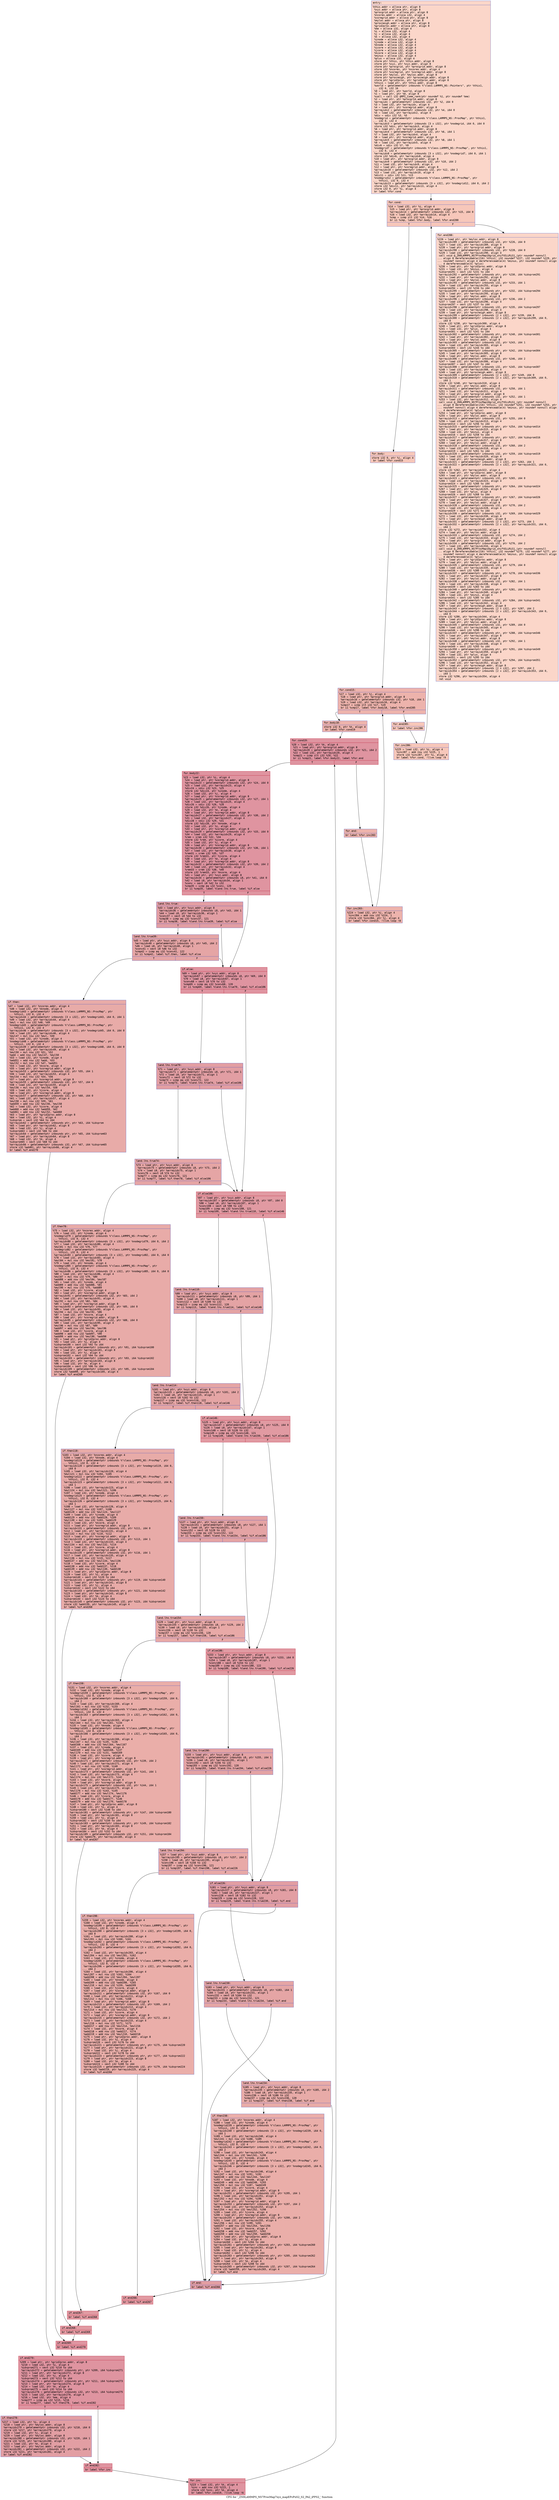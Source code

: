 digraph "CFG for '_ZN9LAMMPS_NS7ProcMap7xyz_mapEPcPiiS2_S2_PA2_iPPS2_' function" {
	label="CFG for '_ZN9LAMMPS_NS7ProcMap7xyz_mapEPcPiiS2_S2_PA2_iPPS2_' function";

	Node0x56099a56e710 [shape=record,color="#3d50c3ff", style=filled, fillcolor="#f6a38570" fontname="Courier",label="{entry:\l|  %this.addr = alloca ptr, align 8\l  %xyz.addr = alloca ptr, align 8\l  %procgrid.addr = alloca ptr, align 8\l  %ncores.addr = alloca i32, align 4\l  %coregrid.addr = alloca ptr, align 8\l  %myloc.addr = alloca ptr, align 8\l  %procneigh.addr = alloca ptr, align 8\l  %grid2proc.addr = alloca ptr, align 8\l  %me = alloca i32, align 4\l  %i = alloca i32, align 4\l  %j = alloca i32, align 4\l  %k = alloca i32, align 4\l  %inode = alloca i32, align 4\l  %jnode = alloca i32, align 4\l  %knode = alloca i32, align 4\l  %icore = alloca i32, align 4\l  %jcore = alloca i32, align 4\l  %kcore = alloca i32, align 4\l  %minus = alloca i32, align 4\l  %plus = alloca i32, align 4\l  store ptr %this, ptr %this.addr, align 8\l  store ptr %xyz, ptr %xyz.addr, align 8\l  store ptr %procgrid, ptr %procgrid.addr, align 8\l  store i32 %ncores, ptr %ncores.addr, align 4\l  store ptr %coregrid, ptr %coregrid.addr, align 8\l  store ptr %myloc, ptr %myloc.addr, align 8\l  store ptr %procneigh, ptr %procneigh.addr, align 8\l  store ptr %grid2proc, ptr %grid2proc.addr, align 8\l  %this1 = load ptr, ptr %this.addr, align 8\l  %world = getelementptr inbounds %\"class.LAMMPS_NS::Pointers\", ptr %this1,\l... i32 0, i32 16\l  %0 = load ptr, ptr %world, align 8\l  %1 = load ptr, ptr %0, align 8\l  %call = call i32 @MPI_Comm_rank(ptr noundef %1, ptr noundef %me)\l  %2 = load ptr, ptr %procgrid.addr, align 8\l  %arrayidx = getelementptr inbounds i32, ptr %2, i64 0\l  %3 = load i32, ptr %arrayidx, align 4\l  %4 = load ptr, ptr %coregrid.addr, align 8\l  %arrayidx2 = getelementptr inbounds i32, ptr %4, i64 0\l  %5 = load i32, ptr %arrayidx2, align 4\l  %div = sdiv i32 %3, %5\l  %nodegrid = getelementptr inbounds %\"class.LAMMPS_NS::ProcMap\", ptr %this1,\l... i32 0, i32 4\l  %arrayidx3 = getelementptr inbounds [3 x i32], ptr %nodegrid, i64 0, i64 0\l  store i32 %div, ptr %arrayidx3, align 4\l  %6 = load ptr, ptr %procgrid.addr, align 8\l  %arrayidx4 = getelementptr inbounds i32, ptr %6, i64 1\l  %7 = load i32, ptr %arrayidx4, align 4\l  %8 = load ptr, ptr %coregrid.addr, align 8\l  %arrayidx5 = getelementptr inbounds i32, ptr %8, i64 1\l  %9 = load i32, ptr %arrayidx5, align 4\l  %div6 = sdiv i32 %7, %9\l  %nodegrid7 = getelementptr inbounds %\"class.LAMMPS_NS::ProcMap\", ptr %this1,\l... i32 0, i32 4\l  %arrayidx8 = getelementptr inbounds [3 x i32], ptr %nodegrid7, i64 0, i64 1\l  store i32 %div6, ptr %arrayidx8, align 4\l  %10 = load ptr, ptr %procgrid.addr, align 8\l  %arrayidx9 = getelementptr inbounds i32, ptr %10, i64 2\l  %11 = load i32, ptr %arrayidx9, align 4\l  %12 = load ptr, ptr %coregrid.addr, align 8\l  %arrayidx10 = getelementptr inbounds i32, ptr %12, i64 2\l  %13 = load i32, ptr %arrayidx10, align 4\l  %div11 = sdiv i32 %11, %13\l  %nodegrid12 = getelementptr inbounds %\"class.LAMMPS_NS::ProcMap\", ptr\l... %this1, i32 0, i32 4\l  %arrayidx13 = getelementptr inbounds [3 x i32], ptr %nodegrid12, i64 0, i64 2\l  store i32 %div11, ptr %arrayidx13, align 4\l  store i32 0, ptr %i, align 4\l  br label %for.cond\l}"];
	Node0x56099a56e710 -> Node0x56099a573810[tooltip="entry -> for.cond\nProbability 100.00%" ];
	Node0x56099a573810 [shape=record,color="#3d50c3ff", style=filled, fillcolor="#ec7f6370" fontname="Courier",label="{for.cond:\l|  %14 = load i32, ptr %i, align 4\l  %15 = load ptr, ptr %procgrid.addr, align 8\l  %arrayidx14 = getelementptr inbounds i32, ptr %15, i64 0\l  %16 = load i32, ptr %arrayidx14, align 4\l  %cmp = icmp slt i32 %14, %16\l  br i1 %cmp, label %for.body, label %for.end288\l|{<s0>T|<s1>F}}"];
	Node0x56099a573810:s0 -> Node0x56099a571830[tooltip="for.cond -> for.body\nProbability 96.88%" ];
	Node0x56099a573810:s1 -> Node0x56099a5718b0[tooltip="for.cond -> for.end288\nProbability 3.12%" ];
	Node0x56099a571830 [shape=record,color="#3d50c3ff", style=filled, fillcolor="#ec7f6370" fontname="Courier",label="{for.body:\l|  store i32 0, ptr %j, align 4\l  br label %for.cond15\l}"];
	Node0x56099a571830 -> Node0x56099a574190[tooltip="for.body -> for.cond15\nProbability 100.00%" ];
	Node0x56099a574190 [shape=record,color="#3d50c3ff", style=filled, fillcolor="#d6524470" fontname="Courier",label="{for.cond15:\l|  %17 = load i32, ptr %j, align 4\l  %18 = load ptr, ptr %procgrid.addr, align 8\l  %arrayidx16 = getelementptr inbounds i32, ptr %18, i64 1\l  %19 = load i32, ptr %arrayidx16, align 4\l  %cmp17 = icmp slt i32 %17, %19\l  br i1 %cmp17, label %for.body18, label %for.end285\l|{<s0>T|<s1>F}}"];
	Node0x56099a574190:s0 -> Node0x56099a574550[tooltip="for.cond15 -> for.body18\nProbability 96.88%" ];
	Node0x56099a574190:s1 -> Node0x56099a5745d0[tooltip="for.cond15 -> for.end285\nProbability 3.12%" ];
	Node0x56099a574550 [shape=record,color="#3d50c3ff", style=filled, fillcolor="#d6524470" fontname="Courier",label="{for.body18:\l|  store i32 0, ptr %k, align 4\l  br label %for.cond19\l}"];
	Node0x56099a574550 -> Node0x56099a5747a0[tooltip="for.body18 -> for.cond19\nProbability 100.00%" ];
	Node0x56099a5747a0 [shape=record,color="#b70d28ff", style=filled, fillcolor="#b70d2870" fontname="Courier",label="{for.cond19:\l|  %20 = load i32, ptr %k, align 4\l  %21 = load ptr, ptr %procgrid.addr, align 8\l  %arrayidx20 = getelementptr inbounds i32, ptr %21, i64 2\l  %22 = load i32, ptr %arrayidx20, align 4\l  %cmp21 = icmp slt i32 %20, %22\l  br i1 %cmp21, label %for.body22, label %for.end\l|{<s0>T|<s1>F}}"];
	Node0x56099a5747a0:s0 -> Node0x56099a574b90[tooltip="for.cond19 -> for.body22\nProbability 96.88%" ];
	Node0x56099a5747a0:s1 -> Node0x56099a574c10[tooltip="for.cond19 -> for.end\nProbability 3.12%" ];
	Node0x56099a574b90 [shape=record,color="#b70d28ff", style=filled, fillcolor="#b70d2870" fontname="Courier",label="{for.body22:\l|  %23 = load i32, ptr %i, align 4\l  %24 = load ptr, ptr %coregrid.addr, align 8\l  %arrayidx23 = getelementptr inbounds i32, ptr %24, i64 0\l  %25 = load i32, ptr %arrayidx23, align 4\l  %div24 = sdiv i32 %23, %25\l  store i32 %div24, ptr %inode, align 4\l  %26 = load i32, ptr %j, align 4\l  %27 = load ptr, ptr %coregrid.addr, align 8\l  %arrayidx25 = getelementptr inbounds i32, ptr %27, i64 1\l  %28 = load i32, ptr %arrayidx25, align 4\l  %div26 = sdiv i32 %26, %28\l  store i32 %div26, ptr %jnode, align 4\l  %29 = load i32, ptr %k, align 4\l  %30 = load ptr, ptr %coregrid.addr, align 8\l  %arrayidx27 = getelementptr inbounds i32, ptr %30, i64 2\l  %31 = load i32, ptr %arrayidx27, align 4\l  %div28 = sdiv i32 %29, %31\l  store i32 %div28, ptr %knode, align 4\l  %32 = load i32, ptr %i, align 4\l  %33 = load ptr, ptr %coregrid.addr, align 8\l  %arrayidx29 = getelementptr inbounds i32, ptr %33, i64 0\l  %34 = load i32, ptr %arrayidx29, align 4\l  %rem = srem i32 %32, %34\l  store i32 %rem, ptr %icore, align 4\l  %35 = load i32, ptr %j, align 4\l  %36 = load ptr, ptr %coregrid.addr, align 8\l  %arrayidx30 = getelementptr inbounds i32, ptr %36, i64 1\l  %37 = load i32, ptr %arrayidx30, align 4\l  %rem31 = srem i32 %35, %37\l  store i32 %rem31, ptr %jcore, align 4\l  %38 = load i32, ptr %k, align 4\l  %39 = load ptr, ptr %coregrid.addr, align 8\l  %arrayidx32 = getelementptr inbounds i32, ptr %39, i64 2\l  %40 = load i32, ptr %arrayidx32, align 4\l  %rem33 = srem i32 %38, %40\l  store i32 %rem33, ptr %kcore, align 4\l  %41 = load ptr, ptr %xyz.addr, align 8\l  %arrayidx34 = getelementptr inbounds i8, ptr %41, i64 0\l  %42 = load i8, ptr %arrayidx34, align 1\l  %conv = sext i8 %42 to i32\l  %cmp35 = icmp eq i32 %conv, 120\l  br i1 %cmp35, label %land.lhs.true, label %if.else\l|{<s0>T|<s1>F}}"];
	Node0x56099a574b90:s0 -> Node0x56099a576600[tooltip="for.body22 -> land.lhs.true\nProbability 50.00%" ];
	Node0x56099a574b90:s1 -> Node0x56099a576680[tooltip="for.body22 -> if.else\nProbability 50.00%" ];
	Node0x56099a576600 [shape=record,color="#3d50c3ff", style=filled, fillcolor="#be242e70" fontname="Courier",label="{land.lhs.true:\l|  %43 = load ptr, ptr %xyz.addr, align 8\l  %arrayidx36 = getelementptr inbounds i8, ptr %43, i64 1\l  %44 = load i8, ptr %arrayidx36, align 1\l  %conv37 = sext i8 %44 to i32\l  %cmp38 = icmp eq i32 %conv37, 121\l  br i1 %cmp38, label %land.lhs.true39, label %if.else\l|{<s0>T|<s1>F}}"];
	Node0x56099a576600:s0 -> Node0x56099a576ab0[tooltip="land.lhs.true -> land.lhs.true39\nProbability 50.00%" ];
	Node0x56099a576600:s1 -> Node0x56099a576680[tooltip="land.lhs.true -> if.else\nProbability 50.00%" ];
	Node0x56099a576ab0 [shape=record,color="#3d50c3ff", style=filled, fillcolor="#c5333470" fontname="Courier",label="{land.lhs.true39:\l|  %45 = load ptr, ptr %xyz.addr, align 8\l  %arrayidx40 = getelementptr inbounds i8, ptr %45, i64 2\l  %46 = load i8, ptr %arrayidx40, align 1\l  %conv41 = sext i8 %46 to i32\l  %cmp42 = icmp eq i32 %conv41, 122\l  br i1 %cmp42, label %if.then, label %if.else\l|{<s0>T|<s1>F}}"];
	Node0x56099a576ab0:s0 -> Node0x56099a576ef0[tooltip="land.lhs.true39 -> if.then\nProbability 50.00%" ];
	Node0x56099a576ab0:s1 -> Node0x56099a576680[tooltip="land.lhs.true39 -> if.else\nProbability 50.00%" ];
	Node0x56099a576ef0 [shape=record,color="#3d50c3ff", style=filled, fillcolor="#cc403a70" fontname="Courier",label="{if.then:\l|  %47 = load i32, ptr %ncores.addr, align 4\l  %48 = load i32, ptr %knode, align 4\l  %nodegrid43 = getelementptr inbounds %\"class.LAMMPS_NS::ProcMap\", ptr\l... %this1, i32 0, i32 4\l  %arrayidx44 = getelementptr inbounds [3 x i32], ptr %nodegrid43, i64 0, i64 1\l  %49 = load i32, ptr %arrayidx44, align 4\l  %mul = mul nsw i32 %48, %49\l  %nodegrid45 = getelementptr inbounds %\"class.LAMMPS_NS::ProcMap\", ptr\l... %this1, i32 0, i32 4\l  %arrayidx46 = getelementptr inbounds [3 x i32], ptr %nodegrid45, i64 0, i64 0\l  %50 = load i32, ptr %arrayidx46, align 4\l  %mul47 = mul nsw i32 %mul, %50\l  %51 = load i32, ptr %jnode, align 4\l  %nodegrid48 = getelementptr inbounds %\"class.LAMMPS_NS::ProcMap\", ptr\l... %this1, i32 0, i32 4\l  %arrayidx49 = getelementptr inbounds [3 x i32], ptr %nodegrid48, i64 0, i64 0\l  %52 = load i32, ptr %arrayidx49, align 4\l  %mul50 = mul nsw i32 %51, %52\l  %add = add nsw i32 %mul47, %mul50\l  %53 = load i32, ptr %inode, align 4\l  %add51 = add nsw i32 %add, %53\l  %mul52 = mul nsw i32 %47, %add51\l  %54 = load i32, ptr %kcore, align 4\l  %55 = load ptr, ptr %coregrid.addr, align 8\l  %arrayidx53 = getelementptr inbounds i32, ptr %55, i64 1\l  %56 = load i32, ptr %arrayidx53, align 4\l  %mul54 = mul nsw i32 %54, %56\l  %57 = load ptr, ptr %coregrid.addr, align 8\l  %arrayidx55 = getelementptr inbounds i32, ptr %57, i64 0\l  %58 = load i32, ptr %arrayidx55, align 4\l  %mul56 = mul nsw i32 %mul54, %58\l  %59 = load i32, ptr %jcore, align 4\l  %60 = load ptr, ptr %coregrid.addr, align 8\l  %arrayidx57 = getelementptr inbounds i32, ptr %60, i64 0\l  %61 = load i32, ptr %arrayidx57, align 4\l  %mul58 = mul nsw i32 %59, %61\l  %add59 = add nsw i32 %mul56, %mul58\l  %62 = load i32, ptr %icore, align 4\l  %add60 = add nsw i32 %add59, %62\l  %add61 = add nsw i32 %mul52, %add60\l  %63 = load ptr, ptr %grid2proc.addr, align 8\l  %64 = load i32, ptr %i, align 4\l  %idxprom = sext i32 %64 to i64\l  %arrayidx62 = getelementptr inbounds ptr, ptr %63, i64 %idxprom\l  %65 = load ptr, ptr %arrayidx62, align 8\l  %66 = load i32, ptr %j, align 4\l  %idxprom63 = sext i32 %66 to i64\l  %arrayidx64 = getelementptr inbounds ptr, ptr %65, i64 %idxprom63\l  %67 = load ptr, ptr %arrayidx64, align 8\l  %68 = load i32, ptr %k, align 4\l  %idxprom65 = sext i32 %68 to i64\l  %arrayidx66 = getelementptr inbounds i32, ptr %67, i64 %idxprom65\l  store i32 %add61, ptr %arrayidx66, align 4\l  br label %if.end270\l}"];
	Node0x56099a576ef0 -> Node0x56099a579e50[tooltip="if.then -> if.end270\nProbability 100.00%" ];
	Node0x56099a576680 [shape=record,color="#b70d28ff", style=filled, fillcolor="#b70d2870" fontname="Courier",label="{if.else:\l|  %69 = load ptr, ptr %xyz.addr, align 8\l  %arrayidx67 = getelementptr inbounds i8, ptr %69, i64 0\l  %70 = load i8, ptr %arrayidx67, align 1\l  %conv68 = sext i8 %70 to i32\l  %cmp69 = icmp eq i32 %conv68, 120\l  br i1 %cmp69, label %land.lhs.true70, label %if.else106\l|{<s0>T|<s1>F}}"];
	Node0x56099a576680:s0 -> Node0x56099a57a250[tooltip="if.else -> land.lhs.true70\nProbability 50.00%" ];
	Node0x56099a576680:s1 -> Node0x56099a57a2d0[tooltip="if.else -> if.else106\nProbability 50.00%" ];
	Node0x56099a57a250 [shape=record,color="#3d50c3ff", style=filled, fillcolor="#be242e70" fontname="Courier",label="{land.lhs.true70:\l|  %71 = load ptr, ptr %xyz.addr, align 8\l  %arrayidx71 = getelementptr inbounds i8, ptr %71, i64 1\l  %72 = load i8, ptr %arrayidx71, align 1\l  %conv72 = sext i8 %72 to i32\l  %cmp73 = icmp eq i32 %conv72, 122\l  br i1 %cmp73, label %land.lhs.true74, label %if.else106\l|{<s0>T|<s1>F}}"];
	Node0x56099a57a250:s0 -> Node0x56099a57a710[tooltip="land.lhs.true70 -> land.lhs.true74\nProbability 50.00%" ];
	Node0x56099a57a250:s1 -> Node0x56099a57a2d0[tooltip="land.lhs.true70 -> if.else106\nProbability 50.00%" ];
	Node0x56099a57a710 [shape=record,color="#3d50c3ff", style=filled, fillcolor="#c5333470" fontname="Courier",label="{land.lhs.true74:\l|  %73 = load ptr, ptr %xyz.addr, align 8\l  %arrayidx75 = getelementptr inbounds i8, ptr %73, i64 2\l  %74 = load i8, ptr %arrayidx75, align 1\l  %conv76 = sext i8 %74 to i32\l  %cmp77 = icmp eq i32 %conv76, 121\l  br i1 %cmp77, label %if.then78, label %if.else106\l|{<s0>T|<s1>F}}"];
	Node0x56099a57a710:s0 -> Node0x56099a57ab50[tooltip="land.lhs.true74 -> if.then78\nProbability 50.00%" ];
	Node0x56099a57a710:s1 -> Node0x56099a57a2d0[tooltip="land.lhs.true74 -> if.else106\nProbability 50.00%" ];
	Node0x56099a57ab50 [shape=record,color="#3d50c3ff", style=filled, fillcolor="#cc403a70" fontname="Courier",label="{if.then78:\l|  %75 = load i32, ptr %ncores.addr, align 4\l  %76 = load i32, ptr %jnode, align 4\l  %nodegrid79 = getelementptr inbounds %\"class.LAMMPS_NS::ProcMap\", ptr\l... %this1, i32 0, i32 4\l  %arrayidx80 = getelementptr inbounds [3 x i32], ptr %nodegrid79, i64 0, i64 2\l  %77 = load i32, ptr %arrayidx80, align 4\l  %mul81 = mul nsw i32 %76, %77\l  %nodegrid82 = getelementptr inbounds %\"class.LAMMPS_NS::ProcMap\", ptr\l... %this1, i32 0, i32 4\l  %arrayidx83 = getelementptr inbounds [3 x i32], ptr %nodegrid82, i64 0, i64 0\l  %78 = load i32, ptr %arrayidx83, align 4\l  %mul84 = mul nsw i32 %mul81, %78\l  %79 = load i32, ptr %knode, align 4\l  %nodegrid85 = getelementptr inbounds %\"class.LAMMPS_NS::ProcMap\", ptr\l... %this1, i32 0, i32 4\l  %arrayidx86 = getelementptr inbounds [3 x i32], ptr %nodegrid85, i64 0, i64 0\l  %80 = load i32, ptr %arrayidx86, align 4\l  %mul87 = mul nsw i32 %79, %80\l  %add88 = add nsw i32 %mul84, %mul87\l  %81 = load i32, ptr %inode, align 4\l  %add89 = add nsw i32 %add88, %81\l  %mul90 = mul nsw i32 %75, %add89\l  %82 = load i32, ptr %jcore, align 4\l  %83 = load ptr, ptr %coregrid.addr, align 8\l  %arrayidx91 = getelementptr inbounds i32, ptr %83, i64 2\l  %84 = load i32, ptr %arrayidx91, align 4\l  %mul92 = mul nsw i32 %82, %84\l  %85 = load ptr, ptr %coregrid.addr, align 8\l  %arrayidx93 = getelementptr inbounds i32, ptr %85, i64 0\l  %86 = load i32, ptr %arrayidx93, align 4\l  %mul94 = mul nsw i32 %mul92, %86\l  %87 = load i32, ptr %kcore, align 4\l  %88 = load ptr, ptr %coregrid.addr, align 8\l  %arrayidx95 = getelementptr inbounds i32, ptr %88, i64 0\l  %89 = load i32, ptr %arrayidx95, align 4\l  %mul96 = mul nsw i32 %87, %89\l  %add97 = add nsw i32 %mul94, %mul96\l  %90 = load i32, ptr %icore, align 4\l  %add98 = add nsw i32 %add97, %90\l  %add99 = add nsw i32 %mul90, %add98\l  %91 = load ptr, ptr %grid2proc.addr, align 8\l  %92 = load i32, ptr %i, align 4\l  %idxprom100 = sext i32 %92 to i64\l  %arrayidx101 = getelementptr inbounds ptr, ptr %91, i64 %idxprom100\l  %93 = load ptr, ptr %arrayidx101, align 8\l  %94 = load i32, ptr %j, align 4\l  %idxprom102 = sext i32 %94 to i64\l  %arrayidx103 = getelementptr inbounds ptr, ptr %93, i64 %idxprom102\l  %95 = load ptr, ptr %arrayidx103, align 8\l  %96 = load i32, ptr %k, align 4\l  %idxprom104 = sext i32 %96 to i64\l  %arrayidx105 = getelementptr inbounds i32, ptr %95, i64 %idxprom104\l  store i32 %add99, ptr %arrayidx105, align 4\l  br label %if.end269\l}"];
	Node0x56099a57ab50 -> Node0x56099a577320[tooltip="if.then78 -> if.end269\nProbability 100.00%" ];
	Node0x56099a57a2d0 [shape=record,color="#b70d28ff", style=filled, fillcolor="#bb1b2c70" fontname="Courier",label="{if.else106:\l|  %97 = load ptr, ptr %xyz.addr, align 8\l  %arrayidx107 = getelementptr inbounds i8, ptr %97, i64 0\l  %98 = load i8, ptr %arrayidx107, align 1\l  %conv108 = sext i8 %98 to i32\l  %cmp109 = icmp eq i32 %conv108, 121\l  br i1 %cmp109, label %land.lhs.true110, label %if.else146\l|{<s0>T|<s1>F}}"];
	Node0x56099a57a2d0:s0 -> Node0x56099a577750[tooltip="if.else106 -> land.lhs.true110\nProbability 50.00%" ];
	Node0x56099a57a2d0:s1 -> Node0x56099a5777f0[tooltip="if.else106 -> if.else146\nProbability 50.00%" ];
	Node0x56099a577750 [shape=record,color="#3d50c3ff", style=filled, fillcolor="#c32e3170" fontname="Courier",label="{land.lhs.true110:\l|  %99 = load ptr, ptr %xyz.addr, align 8\l  %arrayidx111 = getelementptr inbounds i8, ptr %99, i64 1\l  %100 = load i8, ptr %arrayidx111, align 1\l  %conv112 = sext i8 %100 to i32\l  %cmp113 = icmp eq i32 %conv112, 120\l  br i1 %cmp113, label %land.lhs.true114, label %if.else146\l|{<s0>T|<s1>F}}"];
	Node0x56099a577750:s0 -> Node0x56099a57dde0[tooltip="land.lhs.true110 -> land.lhs.true114\nProbability 50.00%" ];
	Node0x56099a577750:s1 -> Node0x56099a5777f0[tooltip="land.lhs.true110 -> if.else146\nProbability 50.00%" ];
	Node0x56099a57dde0 [shape=record,color="#3d50c3ff", style=filled, fillcolor="#c5333470" fontname="Courier",label="{land.lhs.true114:\l|  %101 = load ptr, ptr %xyz.addr, align 8\l  %arrayidx115 = getelementptr inbounds i8, ptr %101, i64 2\l  %102 = load i8, ptr %arrayidx115, align 1\l  %conv116 = sext i8 %102 to i32\l  %cmp117 = icmp eq i32 %conv116, 122\l  br i1 %cmp117, label %if.then118, label %if.else146\l|{<s0>T|<s1>F}}"];
	Node0x56099a57dde0:s0 -> Node0x56099a57e1f0[tooltip="land.lhs.true114 -> if.then118\nProbability 50.00%" ];
	Node0x56099a57dde0:s1 -> Node0x56099a5777f0[tooltip="land.lhs.true114 -> if.else146\nProbability 50.00%" ];
	Node0x56099a57e1f0 [shape=record,color="#3d50c3ff", style=filled, fillcolor="#cc403a70" fontname="Courier",label="{if.then118:\l|  %103 = load i32, ptr %ncores.addr, align 4\l  %104 = load i32, ptr %knode, align 4\l  %nodegrid119 = getelementptr inbounds %\"class.LAMMPS_NS::ProcMap\", ptr\l... %this1, i32 0, i32 4\l  %arrayidx120 = getelementptr inbounds [3 x i32], ptr %nodegrid119, i64 0,\l... i64 0\l  %105 = load i32, ptr %arrayidx120, align 4\l  %mul121 = mul nsw i32 %104, %105\l  %nodegrid122 = getelementptr inbounds %\"class.LAMMPS_NS::ProcMap\", ptr\l... %this1, i32 0, i32 4\l  %arrayidx123 = getelementptr inbounds [3 x i32], ptr %nodegrid122, i64 0,\l... i64 1\l  %106 = load i32, ptr %arrayidx123, align 4\l  %mul124 = mul nsw i32 %mul121, %106\l  %107 = load i32, ptr %inode, align 4\l  %nodegrid125 = getelementptr inbounds %\"class.LAMMPS_NS::ProcMap\", ptr\l... %this1, i32 0, i32 4\l  %arrayidx126 = getelementptr inbounds [3 x i32], ptr %nodegrid125, i64 0,\l... i64 1\l  %108 = load i32, ptr %arrayidx126, align 4\l  %mul127 = mul nsw i32 %107, %108\l  %add128 = add nsw i32 %mul124, %mul127\l  %109 = load i32, ptr %jnode, align 4\l  %add129 = add nsw i32 %add128, %109\l  %mul130 = mul nsw i32 %103, %add129\l  %110 = load i32, ptr %kcore, align 4\l  %111 = load ptr, ptr %coregrid.addr, align 8\l  %arrayidx131 = getelementptr inbounds i32, ptr %111, i64 0\l  %112 = load i32, ptr %arrayidx131, align 4\l  %mul132 = mul nsw i32 %110, %112\l  %113 = load ptr, ptr %coregrid.addr, align 8\l  %arrayidx133 = getelementptr inbounds i32, ptr %113, i64 1\l  %114 = load i32, ptr %arrayidx133, align 4\l  %mul134 = mul nsw i32 %mul132, %114\l  %115 = load i32, ptr %icore, align 4\l  %116 = load ptr, ptr %coregrid.addr, align 8\l  %arrayidx135 = getelementptr inbounds i32, ptr %116, i64 1\l  %117 = load i32, ptr %arrayidx135, align 4\l  %mul136 = mul nsw i32 %115, %117\l  %add137 = add nsw i32 %mul134, %mul136\l  %118 = load i32, ptr %jcore, align 4\l  %add138 = add nsw i32 %add137, %118\l  %add139 = add nsw i32 %mul130, %add138\l  %119 = load ptr, ptr %grid2proc.addr, align 8\l  %120 = load i32, ptr %i, align 4\l  %idxprom140 = sext i32 %120 to i64\l  %arrayidx141 = getelementptr inbounds ptr, ptr %119, i64 %idxprom140\l  %121 = load ptr, ptr %arrayidx141, align 8\l  %122 = load i32, ptr %j, align 4\l  %idxprom142 = sext i32 %122 to i64\l  %arrayidx143 = getelementptr inbounds ptr, ptr %121, i64 %idxprom142\l  %123 = load ptr, ptr %arrayidx143, align 8\l  %124 = load i32, ptr %k, align 4\l  %idxprom144 = sext i32 %124 to i64\l  %arrayidx145 = getelementptr inbounds i32, ptr %123, i64 %idxprom144\l  store i32 %add139, ptr %arrayidx145, align 4\l  br label %if.end268\l}"];
	Node0x56099a57e1f0 -> Node0x56099a578760[tooltip="if.then118 -> if.end268\nProbability 100.00%" ];
	Node0x56099a5777f0 [shape=record,color="#b70d28ff", style=filled, fillcolor="#bb1b2c70" fontname="Courier",label="{if.else146:\l|  %125 = load ptr, ptr %xyz.addr, align 8\l  %arrayidx147 = getelementptr inbounds i8, ptr %125, i64 0\l  %126 = load i8, ptr %arrayidx147, align 1\l  %conv148 = sext i8 %126 to i32\l  %cmp149 = icmp eq i32 %conv148, 121\l  br i1 %cmp149, label %land.lhs.true150, label %if.else186\l|{<s0>T|<s1>F}}"];
	Node0x56099a5777f0:s0 -> Node0x56099a578b90[tooltip="if.else146 -> land.lhs.true150\nProbability 50.00%" ];
	Node0x56099a5777f0:s1 -> Node0x56099a578c30[tooltip="if.else146 -> if.else186\nProbability 50.00%" ];
	Node0x56099a578b90 [shape=record,color="#3d50c3ff", style=filled, fillcolor="#c32e3170" fontname="Courier",label="{land.lhs.true150:\l|  %127 = load ptr, ptr %xyz.addr, align 8\l  %arrayidx151 = getelementptr inbounds i8, ptr %127, i64 1\l  %128 = load i8, ptr %arrayidx151, align 1\l  %conv152 = sext i8 %128 to i32\l  %cmp153 = icmp eq i32 %conv152, 122\l  br i1 %cmp153, label %land.lhs.true154, label %if.else186\l|{<s0>T|<s1>F}}"];
	Node0x56099a578b90:s0 -> Node0x56099a5818c0[tooltip="land.lhs.true150 -> land.lhs.true154\nProbability 50.00%" ];
	Node0x56099a578b90:s1 -> Node0x56099a578c30[tooltip="land.lhs.true150 -> if.else186\nProbability 50.00%" ];
	Node0x56099a5818c0 [shape=record,color="#3d50c3ff", style=filled, fillcolor="#ca3b3770" fontname="Courier",label="{land.lhs.true154:\l|  %129 = load ptr, ptr %xyz.addr, align 8\l  %arrayidx155 = getelementptr inbounds i8, ptr %129, i64 2\l  %130 = load i8, ptr %arrayidx155, align 1\l  %conv156 = sext i8 %130 to i32\l  %cmp157 = icmp eq i32 %conv156, 120\l  br i1 %cmp157, label %if.then158, label %if.else186\l|{<s0>T|<s1>F}}"];
	Node0x56099a5818c0:s0 -> Node0x56099a581cd0[tooltip="land.lhs.true154 -> if.then158\nProbability 50.00%" ];
	Node0x56099a5818c0:s1 -> Node0x56099a578c30[tooltip="land.lhs.true154 -> if.else186\nProbability 50.00%" ];
	Node0x56099a581cd0 [shape=record,color="#3d50c3ff", style=filled, fillcolor="#d0473d70" fontname="Courier",label="{if.then158:\l|  %131 = load i32, ptr %ncores.addr, align 4\l  %132 = load i32, ptr %inode, align 4\l  %nodegrid159 = getelementptr inbounds %\"class.LAMMPS_NS::ProcMap\", ptr\l... %this1, i32 0, i32 4\l  %arrayidx160 = getelementptr inbounds [3 x i32], ptr %nodegrid159, i64 0,\l... i64 2\l  %133 = load i32, ptr %arrayidx160, align 4\l  %mul161 = mul nsw i32 %132, %133\l  %nodegrid162 = getelementptr inbounds %\"class.LAMMPS_NS::ProcMap\", ptr\l... %this1, i32 0, i32 4\l  %arrayidx163 = getelementptr inbounds [3 x i32], ptr %nodegrid162, i64 0,\l... i64 1\l  %134 = load i32, ptr %arrayidx163, align 4\l  %mul164 = mul nsw i32 %mul161, %134\l  %135 = load i32, ptr %knode, align 4\l  %nodegrid165 = getelementptr inbounds %\"class.LAMMPS_NS::ProcMap\", ptr\l... %this1, i32 0, i32 4\l  %arrayidx166 = getelementptr inbounds [3 x i32], ptr %nodegrid165, i64 0,\l... i64 1\l  %136 = load i32, ptr %arrayidx166, align 4\l  %mul167 = mul nsw i32 %135, %136\l  %add168 = add nsw i32 %mul164, %mul167\l  %137 = load i32, ptr %jnode, align 4\l  %add169 = add nsw i32 %add168, %137\l  %mul170 = mul nsw i32 %131, %add169\l  %138 = load i32, ptr %icore, align 4\l  %139 = load ptr, ptr %coregrid.addr, align 8\l  %arrayidx171 = getelementptr inbounds i32, ptr %139, i64 2\l  %140 = load i32, ptr %arrayidx171, align 4\l  %mul172 = mul nsw i32 %138, %140\l  %141 = load ptr, ptr %coregrid.addr, align 8\l  %arrayidx173 = getelementptr inbounds i32, ptr %141, i64 1\l  %142 = load i32, ptr %arrayidx173, align 4\l  %mul174 = mul nsw i32 %mul172, %142\l  %143 = load i32, ptr %kcore, align 4\l  %144 = load ptr, ptr %coregrid.addr, align 8\l  %arrayidx175 = getelementptr inbounds i32, ptr %144, i64 1\l  %145 = load i32, ptr %arrayidx175, align 4\l  %mul176 = mul nsw i32 %143, %145\l  %add177 = add nsw i32 %mul174, %mul176\l  %146 = load i32, ptr %jcore, align 4\l  %add178 = add nsw i32 %add177, %146\l  %add179 = add nsw i32 %mul170, %add178\l  %147 = load ptr, ptr %grid2proc.addr, align 8\l  %148 = load i32, ptr %i, align 4\l  %idxprom180 = sext i32 %148 to i64\l  %arrayidx181 = getelementptr inbounds ptr, ptr %147, i64 %idxprom180\l  %149 = load ptr, ptr %arrayidx181, align 8\l  %150 = load i32, ptr %j, align 4\l  %idxprom182 = sext i32 %150 to i64\l  %arrayidx183 = getelementptr inbounds ptr, ptr %149, i64 %idxprom182\l  %151 = load ptr, ptr %arrayidx183, align 8\l  %152 = load i32, ptr %k, align 4\l  %idxprom184 = sext i32 %152 to i64\l  %arrayidx185 = getelementptr inbounds i32, ptr %151, i64 %idxprom184\l  store i32 %add179, ptr %arrayidx185, align 4\l  br label %if.end267\l}"];
	Node0x56099a581cd0 -> Node0x56099a583e10[tooltip="if.then158 -> if.end267\nProbability 100.00%" ];
	Node0x56099a578c30 [shape=record,color="#b70d28ff", style=filled, fillcolor="#bb1b2c70" fontname="Courier",label="{if.else186:\l|  %153 = load ptr, ptr %xyz.addr, align 8\l  %arrayidx187 = getelementptr inbounds i8, ptr %153, i64 0\l  %154 = load i8, ptr %arrayidx187, align 1\l  %conv188 = sext i8 %154 to i32\l  %cmp189 = icmp eq i32 %conv188, 122\l  br i1 %cmp189, label %land.lhs.true190, label %if.else226\l|{<s0>T|<s1>F}}"];
	Node0x56099a578c30:s0 -> Node0x56099a584240[tooltip="if.else186 -> land.lhs.true190\nProbability 50.00%" ];
	Node0x56099a578c30:s1 -> Node0x56099a5842e0[tooltip="if.else186 -> if.else226\nProbability 50.00%" ];
	Node0x56099a584240 [shape=record,color="#3d50c3ff", style=filled, fillcolor="#c32e3170" fontname="Courier",label="{land.lhs.true190:\l|  %155 = load ptr, ptr %xyz.addr, align 8\l  %arrayidx191 = getelementptr inbounds i8, ptr %155, i64 1\l  %156 = load i8, ptr %arrayidx191, align 1\l  %conv192 = sext i8 %156 to i32\l  %cmp193 = icmp eq i32 %conv192, 120\l  br i1 %cmp193, label %land.lhs.true194, label %if.else226\l|{<s0>T|<s1>F}}"];
	Node0x56099a584240:s0 -> Node0x56099a584790[tooltip="land.lhs.true190 -> land.lhs.true194\nProbability 50.00%" ];
	Node0x56099a584240:s1 -> Node0x56099a5842e0[tooltip="land.lhs.true190 -> if.else226\nProbability 50.00%" ];
	Node0x56099a584790 [shape=record,color="#3d50c3ff", style=filled, fillcolor="#ca3b3770" fontname="Courier",label="{land.lhs.true194:\l|  %157 = load ptr, ptr %xyz.addr, align 8\l  %arrayidx195 = getelementptr inbounds i8, ptr %157, i64 2\l  %158 = load i8, ptr %arrayidx195, align 1\l  %conv196 = sext i8 %158 to i32\l  %cmp197 = icmp eq i32 %conv196, 121\l  br i1 %cmp197, label %if.then198, label %if.else226\l|{<s0>T|<s1>F}}"];
	Node0x56099a584790:s0 -> Node0x56099a584ba0[tooltip="land.lhs.true194 -> if.then198\nProbability 50.00%" ];
	Node0x56099a584790:s1 -> Node0x56099a5842e0[tooltip="land.lhs.true194 -> if.else226\nProbability 50.00%" ];
	Node0x56099a584ba0 [shape=record,color="#3d50c3ff", style=filled, fillcolor="#d0473d70" fontname="Courier",label="{if.then198:\l|  %159 = load i32, ptr %ncores.addr, align 4\l  %160 = load i32, ptr %jnode, align 4\l  %nodegrid199 = getelementptr inbounds %\"class.LAMMPS_NS::ProcMap\", ptr\l... %this1, i32 0, i32 4\l  %arrayidx200 = getelementptr inbounds [3 x i32], ptr %nodegrid199, i64 0,\l... i64 0\l  %161 = load i32, ptr %arrayidx200, align 4\l  %mul201 = mul nsw i32 %160, %161\l  %nodegrid202 = getelementptr inbounds %\"class.LAMMPS_NS::ProcMap\", ptr\l... %this1, i32 0, i32 4\l  %arrayidx203 = getelementptr inbounds [3 x i32], ptr %nodegrid202, i64 0,\l... i64 2\l  %162 = load i32, ptr %arrayidx203, align 4\l  %mul204 = mul nsw i32 %mul201, %162\l  %163 = load i32, ptr %inode, align 4\l  %nodegrid205 = getelementptr inbounds %\"class.LAMMPS_NS::ProcMap\", ptr\l... %this1, i32 0, i32 4\l  %arrayidx206 = getelementptr inbounds [3 x i32], ptr %nodegrid205, i64 0,\l... i64 2\l  %164 = load i32, ptr %arrayidx206, align 4\l  %mul207 = mul nsw i32 %163, %164\l  %add208 = add nsw i32 %mul204, %mul207\l  %165 = load i32, ptr %knode, align 4\l  %add209 = add nsw i32 %add208, %165\l  %mul210 = mul nsw i32 %159, %add209\l  %166 = load i32, ptr %jcore, align 4\l  %167 = load ptr, ptr %coregrid.addr, align 8\l  %arrayidx211 = getelementptr inbounds i32, ptr %167, i64 0\l  %168 = load i32, ptr %arrayidx211, align 4\l  %mul212 = mul nsw i32 %166, %168\l  %169 = load ptr, ptr %coregrid.addr, align 8\l  %arrayidx213 = getelementptr inbounds i32, ptr %169, i64 2\l  %170 = load i32, ptr %arrayidx213, align 4\l  %mul214 = mul nsw i32 %mul212, %170\l  %171 = load i32, ptr %icore, align 4\l  %172 = load ptr, ptr %coregrid.addr, align 8\l  %arrayidx215 = getelementptr inbounds i32, ptr %172, i64 2\l  %173 = load i32, ptr %arrayidx215, align 4\l  %mul216 = mul nsw i32 %171, %173\l  %add217 = add nsw i32 %mul214, %mul216\l  %174 = load i32, ptr %kcore, align 4\l  %add218 = add nsw i32 %add217, %174\l  %add219 = add nsw i32 %mul210, %add218\l  %175 = load ptr, ptr %grid2proc.addr, align 8\l  %176 = load i32, ptr %i, align 4\l  %idxprom220 = sext i32 %176 to i64\l  %arrayidx221 = getelementptr inbounds ptr, ptr %175, i64 %idxprom220\l  %177 = load ptr, ptr %arrayidx221, align 8\l  %178 = load i32, ptr %j, align 4\l  %idxprom222 = sext i32 %178 to i64\l  %arrayidx223 = getelementptr inbounds ptr, ptr %177, i64 %idxprom222\l  %179 = load ptr, ptr %arrayidx223, align 8\l  %180 = load i32, ptr %k, align 4\l  %idxprom224 = sext i32 %180 to i64\l  %arrayidx225 = getelementptr inbounds i32, ptr %179, i64 %idxprom224\l  store i32 %add219, ptr %arrayidx225, align 4\l  br label %if.end266\l}"];
	Node0x56099a584ba0 -> Node0x56099a586ce0[tooltip="if.then198 -> if.end266\nProbability 100.00%" ];
	Node0x56099a5842e0 [shape=record,color="#3d50c3ff", style=filled, fillcolor="#be242e70" fontname="Courier",label="{if.else226:\l|  %181 = load ptr, ptr %xyz.addr, align 8\l  %arrayidx227 = getelementptr inbounds i8, ptr %181, i64 0\l  %182 = load i8, ptr %arrayidx227, align 1\l  %conv228 = sext i8 %182 to i32\l  %cmp229 = icmp eq i32 %conv228, 122\l  br i1 %cmp229, label %land.lhs.true230, label %if.end\l|{<s0>T|<s1>F}}"];
	Node0x56099a5842e0:s0 -> Node0x56099a587110[tooltip="if.else226 -> land.lhs.true230\nProbability 50.00%" ];
	Node0x56099a5842e0:s1 -> Node0x56099a5871b0[tooltip="if.else226 -> if.end\nProbability 50.00%" ];
	Node0x56099a587110 [shape=record,color="#3d50c3ff", style=filled, fillcolor="#c5333470" fontname="Courier",label="{land.lhs.true230:\l|  %183 = load ptr, ptr %xyz.addr, align 8\l  %arrayidx231 = getelementptr inbounds i8, ptr %183, i64 1\l  %184 = load i8, ptr %arrayidx231, align 1\l  %conv232 = sext i8 %184 to i32\l  %cmp233 = icmp eq i32 %conv232, 121\l  br i1 %cmp233, label %land.lhs.true234, label %if.end\l|{<s0>T|<s1>F}}"];
	Node0x56099a587110:s0 -> Node0x56099a587650[tooltip="land.lhs.true230 -> land.lhs.true234\nProbability 50.00%" ];
	Node0x56099a587110:s1 -> Node0x56099a5871b0[tooltip="land.lhs.true230 -> if.end\nProbability 50.00%" ];
	Node0x56099a587650 [shape=record,color="#3d50c3ff", style=filled, fillcolor="#cc403a70" fontname="Courier",label="{land.lhs.true234:\l|  %185 = load ptr, ptr %xyz.addr, align 8\l  %arrayidx235 = getelementptr inbounds i8, ptr %185, i64 2\l  %186 = load i8, ptr %arrayidx235, align 1\l  %conv236 = sext i8 %186 to i32\l  %cmp237 = icmp eq i32 %conv236, 120\l  br i1 %cmp237, label %if.then238, label %if.end\l|{<s0>T|<s1>F}}"];
	Node0x56099a587650:s0 -> Node0x56099a587a60[tooltip="land.lhs.true234 -> if.then238\nProbability 50.00%" ];
	Node0x56099a587650:s1 -> Node0x56099a5871b0[tooltip="land.lhs.true234 -> if.end\nProbability 50.00%" ];
	Node0x56099a587a60 [shape=record,color="#3d50c3ff", style=filled, fillcolor="#d0473d70" fontname="Courier",label="{if.then238:\l|  %187 = load i32, ptr %ncores.addr, align 4\l  %188 = load i32, ptr %inode, align 4\l  %nodegrid239 = getelementptr inbounds %\"class.LAMMPS_NS::ProcMap\", ptr\l... %this1, i32 0, i32 4\l  %arrayidx240 = getelementptr inbounds [3 x i32], ptr %nodegrid239, i64 0,\l... i64 1\l  %189 = load i32, ptr %arrayidx240, align 4\l  %mul241 = mul nsw i32 %188, %189\l  %nodegrid242 = getelementptr inbounds %\"class.LAMMPS_NS::ProcMap\", ptr\l... %this1, i32 0, i32 4\l  %arrayidx243 = getelementptr inbounds [3 x i32], ptr %nodegrid242, i64 0,\l... i64 2\l  %190 = load i32, ptr %arrayidx243, align 4\l  %mul244 = mul nsw i32 %mul241, %190\l  %191 = load i32, ptr %jnode, align 4\l  %nodegrid245 = getelementptr inbounds %\"class.LAMMPS_NS::ProcMap\", ptr\l... %this1, i32 0, i32 4\l  %arrayidx246 = getelementptr inbounds [3 x i32], ptr %nodegrid245, i64 0,\l... i64 2\l  %192 = load i32, ptr %arrayidx246, align 4\l  %mul247 = mul nsw i32 %191, %192\l  %add248 = add nsw i32 %mul244, %mul247\l  %193 = load i32, ptr %knode, align 4\l  %add249 = add nsw i32 %add248, %193\l  %mul250 = mul nsw i32 %187, %add249\l  %194 = load i32, ptr %icore, align 4\l  %195 = load ptr, ptr %coregrid.addr, align 8\l  %arrayidx251 = getelementptr inbounds i32, ptr %195, i64 1\l  %196 = load i32, ptr %arrayidx251, align 4\l  %mul252 = mul nsw i32 %194, %196\l  %197 = load ptr, ptr %coregrid.addr, align 8\l  %arrayidx253 = getelementptr inbounds i32, ptr %197, i64 2\l  %198 = load i32, ptr %arrayidx253, align 4\l  %mul254 = mul nsw i32 %mul252, %198\l  %199 = load i32, ptr %jcore, align 4\l  %200 = load ptr, ptr %coregrid.addr, align 8\l  %arrayidx255 = getelementptr inbounds i32, ptr %200, i64 2\l  %201 = load i32, ptr %arrayidx255, align 4\l  %mul256 = mul nsw i32 %199, %201\l  %add257 = add nsw i32 %mul254, %mul256\l  %202 = load i32, ptr %kcore, align 4\l  %add258 = add nsw i32 %add257, %202\l  %add259 = add nsw i32 %mul250, %add258\l  %203 = load ptr, ptr %grid2proc.addr, align 8\l  %204 = load i32, ptr %i, align 4\l  %idxprom260 = sext i32 %204 to i64\l  %arrayidx261 = getelementptr inbounds ptr, ptr %203, i64 %idxprom260\l  %205 = load ptr, ptr %arrayidx261, align 8\l  %206 = load i32, ptr %j, align 4\l  %idxprom262 = sext i32 %206 to i64\l  %arrayidx263 = getelementptr inbounds ptr, ptr %205, i64 %idxprom262\l  %207 = load ptr, ptr %arrayidx263, align 8\l  %208 = load i32, ptr %k, align 4\l  %idxprom264 = sext i32 %208 to i64\l  %arrayidx265 = getelementptr inbounds i32, ptr %207, i64 %idxprom264\l  store i32 %add259, ptr %arrayidx265, align 4\l  br label %if.end\l}"];
	Node0x56099a587a60 -> Node0x56099a5871b0[tooltip="if.then238 -> if.end\nProbability 100.00%" ];
	Node0x56099a5871b0 [shape=record,color="#3d50c3ff", style=filled, fillcolor="#be242e70" fontname="Courier",label="{if.end:\l|  br label %if.end266\l}"];
	Node0x56099a5871b0 -> Node0x56099a586ce0[tooltip="if.end -> if.end266\nProbability 100.00%" ];
	Node0x56099a586ce0 [shape=record,color="#b70d28ff", style=filled, fillcolor="#bb1b2c70" fontname="Courier",label="{if.end266:\l|  br label %if.end267\l}"];
	Node0x56099a586ce0 -> Node0x56099a583e10[tooltip="if.end266 -> if.end267\nProbability 100.00%" ];
	Node0x56099a583e10 [shape=record,color="#b70d28ff", style=filled, fillcolor="#bb1b2c70" fontname="Courier",label="{if.end267:\l|  br label %if.end268\l}"];
	Node0x56099a583e10 -> Node0x56099a578760[tooltip="if.end267 -> if.end268\nProbability 100.00%" ];
	Node0x56099a578760 [shape=record,color="#b70d28ff", style=filled, fillcolor="#bb1b2c70" fontname="Courier",label="{if.end268:\l|  br label %if.end269\l}"];
	Node0x56099a578760 -> Node0x56099a577320[tooltip="if.end268 -> if.end269\nProbability 100.00%" ];
	Node0x56099a577320 [shape=record,color="#b70d28ff", style=filled, fillcolor="#b70d2870" fontname="Courier",label="{if.end269:\l|  br label %if.end270\l}"];
	Node0x56099a577320 -> Node0x56099a579e50[tooltip="if.end269 -> if.end270\nProbability 100.00%" ];
	Node0x56099a579e50 [shape=record,color="#b70d28ff", style=filled, fillcolor="#b70d2870" fontname="Courier",label="{if.end270:\l|  %209 = load ptr, ptr %grid2proc.addr, align 8\l  %210 = load i32, ptr %i, align 4\l  %idxprom271 = sext i32 %210 to i64\l  %arrayidx272 = getelementptr inbounds ptr, ptr %209, i64 %idxprom271\l  %211 = load ptr, ptr %arrayidx272, align 8\l  %212 = load i32, ptr %j, align 4\l  %idxprom273 = sext i32 %212 to i64\l  %arrayidx274 = getelementptr inbounds ptr, ptr %211, i64 %idxprom273\l  %213 = load ptr, ptr %arrayidx274, align 8\l  %214 = load i32, ptr %k, align 4\l  %idxprom275 = sext i32 %214 to i64\l  %arrayidx276 = getelementptr inbounds i32, ptr %213, i64 %idxprom275\l  %215 = load i32, ptr %arrayidx276, align 4\l  %216 = load i32, ptr %me, align 4\l  %cmp277 = icmp eq i32 %215, %216\l  br i1 %cmp277, label %if.then278, label %if.end282\l|{<s0>T|<s1>F}}"];
	Node0x56099a579e50:s0 -> Node0x56099a58b750[tooltip="if.end270 -> if.then278\nProbability 50.00%" ];
	Node0x56099a579e50:s1 -> Node0x56099a58b7d0[tooltip="if.end270 -> if.end282\nProbability 50.00%" ];
	Node0x56099a58b750 [shape=record,color="#3d50c3ff", style=filled, fillcolor="#be242e70" fontname="Courier",label="{if.then278:\l|  %217 = load i32, ptr %i, align 4\l  %218 = load ptr, ptr %myloc.addr, align 8\l  %arrayidx279 = getelementptr inbounds i32, ptr %218, i64 0\l  store i32 %217, ptr %arrayidx279, align 4\l  %219 = load i32, ptr %j, align 4\l  %220 = load ptr, ptr %myloc.addr, align 8\l  %arrayidx280 = getelementptr inbounds i32, ptr %220, i64 1\l  store i32 %219, ptr %arrayidx280, align 4\l  %221 = load i32, ptr %k, align 4\l  %222 = load ptr, ptr %myloc.addr, align 8\l  %arrayidx281 = getelementptr inbounds i32, ptr %222, i64 2\l  store i32 %221, ptr %arrayidx281, align 4\l  br label %if.end282\l}"];
	Node0x56099a58b750 -> Node0x56099a58b7d0[tooltip="if.then278 -> if.end282\nProbability 100.00%" ];
	Node0x56099a58b7d0 [shape=record,color="#b70d28ff", style=filled, fillcolor="#b70d2870" fontname="Courier",label="{if.end282:\l|  br label %for.inc\l}"];
	Node0x56099a58b7d0 -> Node0x56099a58c0c0[tooltip="if.end282 -> for.inc\nProbability 100.00%" ];
	Node0x56099a58c0c0 [shape=record,color="#b70d28ff", style=filled, fillcolor="#b70d2870" fontname="Courier",label="{for.inc:\l|  %223 = load i32, ptr %k, align 4\l  %inc = add nsw i32 %223, 1\l  store i32 %inc, ptr %k, align 4\l  br label %for.cond19, !llvm.loop !6\l}"];
	Node0x56099a58c0c0 -> Node0x56099a5747a0[tooltip="for.inc -> for.cond19\nProbability 100.00%" ];
	Node0x56099a574c10 [shape=record,color="#3d50c3ff", style=filled, fillcolor="#d6524470" fontname="Courier",label="{for.end:\l|  br label %for.inc283\l}"];
	Node0x56099a574c10 -> Node0x56099a58c470[tooltip="for.end -> for.inc283\nProbability 100.00%" ];
	Node0x56099a58c470 [shape=record,color="#3d50c3ff", style=filled, fillcolor="#d6524470" fontname="Courier",label="{for.inc283:\l|  %224 = load i32, ptr %j, align 4\l  %inc284 = add nsw i32 %224, 1\l  store i32 %inc284, ptr %j, align 4\l  br label %for.cond15, !llvm.loop !8\l}"];
	Node0x56099a58c470 -> Node0x56099a574190[tooltip="for.inc283 -> for.cond15\nProbability 100.00%" ];
	Node0x56099a5745d0 [shape=record,color="#3d50c3ff", style=filled, fillcolor="#ec7f6370" fontname="Courier",label="{for.end285:\l|  br label %for.inc286\l}"];
	Node0x56099a5745d0 -> Node0x56099a58c8f0[tooltip="for.end285 -> for.inc286\nProbability 100.00%" ];
	Node0x56099a58c8f0 [shape=record,color="#3d50c3ff", style=filled, fillcolor="#ec7f6370" fontname="Courier",label="{for.inc286:\l|  %225 = load i32, ptr %i, align 4\l  %inc287 = add nsw i32 %225, 1\l  store i32 %inc287, ptr %i, align 4\l  br label %for.cond, !llvm.loop !9\l}"];
	Node0x56099a58c8f0 -> Node0x56099a573810[tooltip="for.inc286 -> for.cond\nProbability 100.00%" ];
	Node0x56099a5718b0 [shape=record,color="#3d50c3ff", style=filled, fillcolor="#f6a38570" fontname="Courier",label="{for.end288:\l|  %226 = load ptr, ptr %myloc.addr, align 8\l  %arrayidx289 = getelementptr inbounds i32, ptr %226, i64 0\l  %227 = load i32, ptr %arrayidx289, align 4\l  %228 = load ptr, ptr %procgrid.addr, align 8\l  %arrayidx290 = getelementptr inbounds i32, ptr %228, i64 0\l  %229 = load i32, ptr %arrayidx290, align 4\l  call void @_ZN9LAMMPS_NS7ProcMap10grid_shiftEiiRiS1_(ptr noundef nonnull\l... align 8 dereferenceable(216) %this1, i32 noundef %227, i32 noundef %229, ptr\l... noundef nonnull align 4 dereferenceable(4) %minus, ptr noundef nonnull align\l... 4 dereferenceable(4) %plus)\l  %230 = load ptr, ptr %grid2proc.addr, align 8\l  %231 = load i32, ptr %minus, align 4\l  %idxprom291 = sext i32 %231 to i64\l  %arrayidx292 = getelementptr inbounds ptr, ptr %230, i64 %idxprom291\l  %232 = load ptr, ptr %arrayidx292, align 8\l  %233 = load ptr, ptr %myloc.addr, align 8\l  %arrayidx293 = getelementptr inbounds i32, ptr %233, i64 1\l  %234 = load i32, ptr %arrayidx293, align 4\l  %idxprom294 = sext i32 %234 to i64\l  %arrayidx295 = getelementptr inbounds ptr, ptr %232, i64 %idxprom294\l  %235 = load ptr, ptr %arrayidx295, align 8\l  %236 = load ptr, ptr %myloc.addr, align 8\l  %arrayidx296 = getelementptr inbounds i32, ptr %236, i64 2\l  %237 = load i32, ptr %arrayidx296, align 4\l  %idxprom297 = sext i32 %237 to i64\l  %arrayidx298 = getelementptr inbounds i32, ptr %235, i64 %idxprom297\l  %238 = load i32, ptr %arrayidx298, align 4\l  %239 = load ptr, ptr %procneigh.addr, align 8\l  %arrayidx299 = getelementptr inbounds [2 x i32], ptr %239, i64 0\l  %arrayidx300 = getelementptr inbounds [2 x i32], ptr %arrayidx299, i64 0,\l... i64 0\l  store i32 %238, ptr %arrayidx300, align 4\l  %240 = load ptr, ptr %grid2proc.addr, align 8\l  %241 = load i32, ptr %plus, align 4\l  %idxprom301 = sext i32 %241 to i64\l  %arrayidx302 = getelementptr inbounds ptr, ptr %240, i64 %idxprom301\l  %242 = load ptr, ptr %arrayidx302, align 8\l  %243 = load ptr, ptr %myloc.addr, align 8\l  %arrayidx303 = getelementptr inbounds i32, ptr %243, i64 1\l  %244 = load i32, ptr %arrayidx303, align 4\l  %idxprom304 = sext i32 %244 to i64\l  %arrayidx305 = getelementptr inbounds ptr, ptr %242, i64 %idxprom304\l  %245 = load ptr, ptr %arrayidx305, align 8\l  %246 = load ptr, ptr %myloc.addr, align 8\l  %arrayidx306 = getelementptr inbounds i32, ptr %246, i64 2\l  %247 = load i32, ptr %arrayidx306, align 4\l  %idxprom307 = sext i32 %247 to i64\l  %arrayidx308 = getelementptr inbounds i32, ptr %245, i64 %idxprom307\l  %248 = load i32, ptr %arrayidx308, align 4\l  %249 = load ptr, ptr %procneigh.addr, align 8\l  %arrayidx309 = getelementptr inbounds [2 x i32], ptr %249, i64 0\l  %arrayidx310 = getelementptr inbounds [2 x i32], ptr %arrayidx309, i64 0,\l... i64 1\l  store i32 %248, ptr %arrayidx310, align 4\l  %250 = load ptr, ptr %myloc.addr, align 8\l  %arrayidx311 = getelementptr inbounds i32, ptr %250, i64 1\l  %251 = load i32, ptr %arrayidx311, align 4\l  %252 = load ptr, ptr %procgrid.addr, align 8\l  %arrayidx312 = getelementptr inbounds i32, ptr %252, i64 1\l  %253 = load i32, ptr %arrayidx312, align 4\l  call void @_ZN9LAMMPS_NS7ProcMap10grid_shiftEiiRiS1_(ptr noundef nonnull\l... align 8 dereferenceable(216) %this1, i32 noundef %251, i32 noundef %253, ptr\l... noundef nonnull align 4 dereferenceable(4) %minus, ptr noundef nonnull align\l... 4 dereferenceable(4) %plus)\l  %254 = load ptr, ptr %grid2proc.addr, align 8\l  %255 = load ptr, ptr %myloc.addr, align 8\l  %arrayidx313 = getelementptr inbounds i32, ptr %255, i64 0\l  %256 = load i32, ptr %arrayidx313, align 4\l  %idxprom314 = sext i32 %256 to i64\l  %arrayidx315 = getelementptr inbounds ptr, ptr %254, i64 %idxprom314\l  %257 = load ptr, ptr %arrayidx315, align 8\l  %258 = load i32, ptr %minus, align 4\l  %idxprom316 = sext i32 %258 to i64\l  %arrayidx317 = getelementptr inbounds ptr, ptr %257, i64 %idxprom316\l  %259 = load ptr, ptr %arrayidx317, align 8\l  %260 = load ptr, ptr %myloc.addr, align 8\l  %arrayidx318 = getelementptr inbounds i32, ptr %260, i64 2\l  %261 = load i32, ptr %arrayidx318, align 4\l  %idxprom319 = sext i32 %261 to i64\l  %arrayidx320 = getelementptr inbounds i32, ptr %259, i64 %idxprom319\l  %262 = load i32, ptr %arrayidx320, align 4\l  %263 = load ptr, ptr %procneigh.addr, align 8\l  %arrayidx321 = getelementptr inbounds [2 x i32], ptr %263, i64 1\l  %arrayidx322 = getelementptr inbounds [2 x i32], ptr %arrayidx321, i64 0,\l... i64 0\l  store i32 %262, ptr %arrayidx322, align 4\l  %264 = load ptr, ptr %grid2proc.addr, align 8\l  %265 = load ptr, ptr %myloc.addr, align 8\l  %arrayidx323 = getelementptr inbounds i32, ptr %265, i64 0\l  %266 = load i32, ptr %arrayidx323, align 4\l  %idxprom324 = sext i32 %266 to i64\l  %arrayidx325 = getelementptr inbounds ptr, ptr %264, i64 %idxprom324\l  %267 = load ptr, ptr %arrayidx325, align 8\l  %268 = load i32, ptr %plus, align 4\l  %idxprom326 = sext i32 %268 to i64\l  %arrayidx327 = getelementptr inbounds ptr, ptr %267, i64 %idxprom326\l  %269 = load ptr, ptr %arrayidx327, align 8\l  %270 = load ptr, ptr %myloc.addr, align 8\l  %arrayidx328 = getelementptr inbounds i32, ptr %270, i64 2\l  %271 = load i32, ptr %arrayidx328, align 4\l  %idxprom329 = sext i32 %271 to i64\l  %arrayidx330 = getelementptr inbounds i32, ptr %269, i64 %idxprom329\l  %272 = load i32, ptr %arrayidx330, align 4\l  %273 = load ptr, ptr %procneigh.addr, align 8\l  %arrayidx331 = getelementptr inbounds [2 x i32], ptr %273, i64 1\l  %arrayidx332 = getelementptr inbounds [2 x i32], ptr %arrayidx331, i64 0,\l... i64 1\l  store i32 %272, ptr %arrayidx332, align 4\l  %274 = load ptr, ptr %myloc.addr, align 8\l  %arrayidx333 = getelementptr inbounds i32, ptr %274, i64 2\l  %275 = load i32, ptr %arrayidx333, align 4\l  %276 = load ptr, ptr %procgrid.addr, align 8\l  %arrayidx334 = getelementptr inbounds i32, ptr %276, i64 2\l  %277 = load i32, ptr %arrayidx334, align 4\l  call void @_ZN9LAMMPS_NS7ProcMap10grid_shiftEiiRiS1_(ptr noundef nonnull\l... align 8 dereferenceable(216) %this1, i32 noundef %275, i32 noundef %277, ptr\l... noundef nonnull align 4 dereferenceable(4) %minus, ptr noundef nonnull align\l... 4 dereferenceable(4) %plus)\l  %278 = load ptr, ptr %grid2proc.addr, align 8\l  %279 = load ptr, ptr %myloc.addr, align 8\l  %arrayidx335 = getelementptr inbounds i32, ptr %279, i64 0\l  %280 = load i32, ptr %arrayidx335, align 4\l  %idxprom336 = sext i32 %280 to i64\l  %arrayidx337 = getelementptr inbounds ptr, ptr %278, i64 %idxprom336\l  %281 = load ptr, ptr %arrayidx337, align 8\l  %282 = load ptr, ptr %myloc.addr, align 8\l  %arrayidx338 = getelementptr inbounds i32, ptr %282, i64 1\l  %283 = load i32, ptr %arrayidx338, align 4\l  %idxprom339 = sext i32 %283 to i64\l  %arrayidx340 = getelementptr inbounds ptr, ptr %281, i64 %idxprom339\l  %284 = load ptr, ptr %arrayidx340, align 8\l  %285 = load i32, ptr %minus, align 4\l  %idxprom341 = sext i32 %285 to i64\l  %arrayidx342 = getelementptr inbounds i32, ptr %284, i64 %idxprom341\l  %286 = load i32, ptr %arrayidx342, align 4\l  %287 = load ptr, ptr %procneigh.addr, align 8\l  %arrayidx343 = getelementptr inbounds [2 x i32], ptr %287, i64 2\l  %arrayidx344 = getelementptr inbounds [2 x i32], ptr %arrayidx343, i64 0,\l... i64 0\l  store i32 %286, ptr %arrayidx344, align 4\l  %288 = load ptr, ptr %grid2proc.addr, align 8\l  %289 = load ptr, ptr %myloc.addr, align 8\l  %arrayidx345 = getelementptr inbounds i32, ptr %289, i64 0\l  %290 = load i32, ptr %arrayidx345, align 4\l  %idxprom346 = sext i32 %290 to i64\l  %arrayidx347 = getelementptr inbounds ptr, ptr %288, i64 %idxprom346\l  %291 = load ptr, ptr %arrayidx347, align 8\l  %292 = load ptr, ptr %myloc.addr, align 8\l  %arrayidx348 = getelementptr inbounds i32, ptr %292, i64 1\l  %293 = load i32, ptr %arrayidx348, align 4\l  %idxprom349 = sext i32 %293 to i64\l  %arrayidx350 = getelementptr inbounds ptr, ptr %291, i64 %idxprom349\l  %294 = load ptr, ptr %arrayidx350, align 8\l  %295 = load i32, ptr %plus, align 4\l  %idxprom351 = sext i32 %295 to i64\l  %arrayidx352 = getelementptr inbounds i32, ptr %294, i64 %idxprom351\l  %296 = load i32, ptr %arrayidx352, align 4\l  %297 = load ptr, ptr %procneigh.addr, align 8\l  %arrayidx353 = getelementptr inbounds [2 x i32], ptr %297, i64 2\l  %arrayidx354 = getelementptr inbounds [2 x i32], ptr %arrayidx353, i64 0,\l... i64 1\l  store i32 %296, ptr %arrayidx354, align 4\l  ret void\l}"];
}
